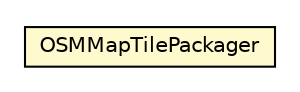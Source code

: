 #!/usr/local/bin/dot
#
# Class diagram 
# Generated by UMLGraph version R5_6-24-gf6e263 (http://www.umlgraph.org/)
#

digraph G {
	edge [fontname="Helvetica",fontsize=10,labelfontname="Helvetica",labelfontsize=10];
	node [fontname="Helvetica",fontsize=10,shape=plaintext];
	nodesep=0.25;
	ranksep=0.5;
	// org.osmdroid.mtp.OSMMapTilePackager
	c236 [label=<<table title="org.osmdroid.mtp.OSMMapTilePackager" border="0" cellborder="1" cellspacing="0" cellpadding="2" port="p" bgcolor="lemonChiffon" href="./OSMMapTilePackager.html">
		<tr><td><table border="0" cellspacing="0" cellpadding="1">
<tr><td align="center" balign="center"> OSMMapTilePackager </td></tr>
		</table></td></tr>
		</table>>, URL="./OSMMapTilePackager.html", fontname="Helvetica", fontcolor="black", fontsize=10.0];
}

